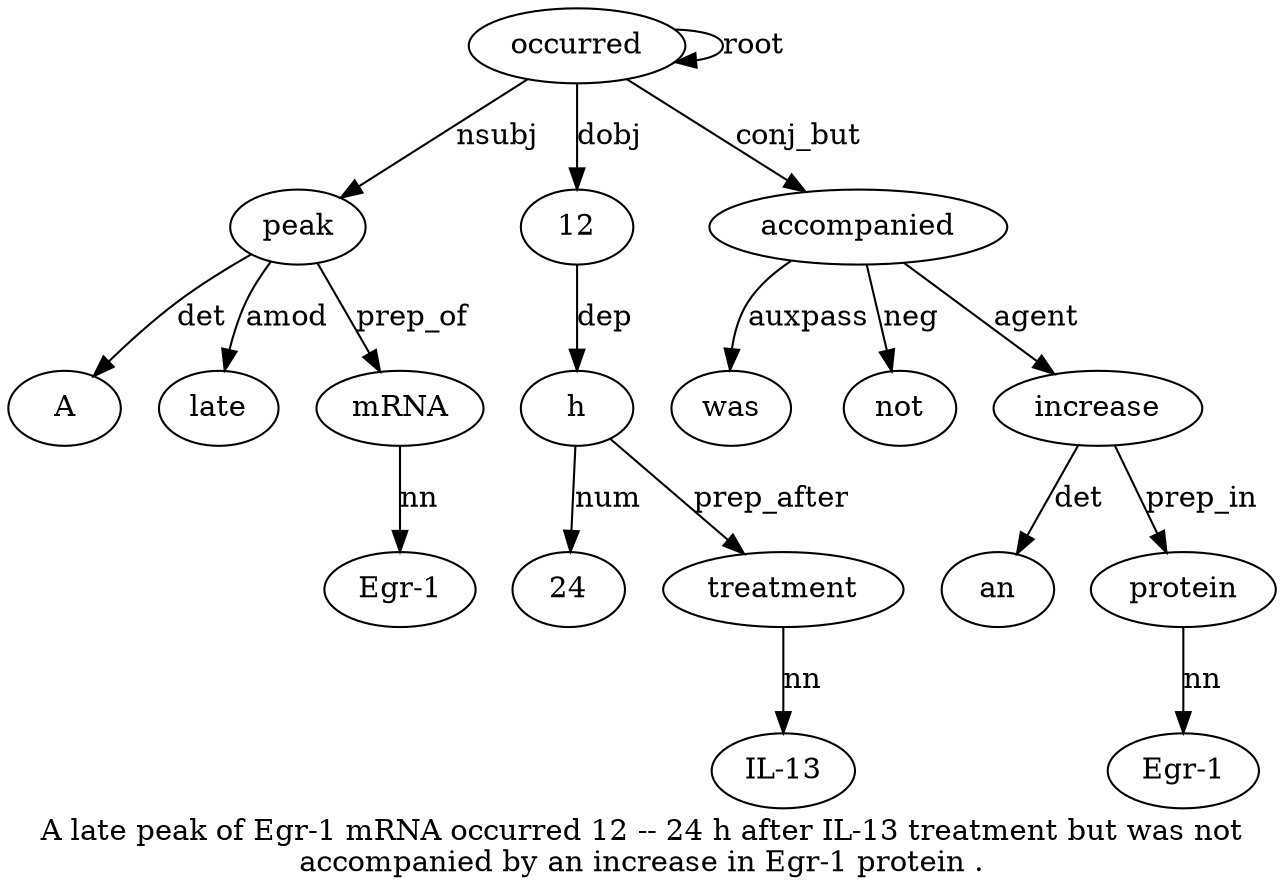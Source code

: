 digraph "A late peak of Egr-1 mRNA occurred 12 -- 24 h after IL-13 treatment but was not accompanied by an increase in Egr-1 protein ." {
label="A late peak of Egr-1 mRNA occurred 12 -- 24 h after IL-13 treatment but was not
accompanied by an increase in Egr-1 protein .";
peak3 [style=filled, fillcolor=white, label=peak];
A1 [style=filled, fillcolor=white, label=A];
peak3 -> A1  [label=det];
late2 [style=filled, fillcolor=white, label=late];
peak3 -> late2  [label=amod];
occurred7 [style=filled, fillcolor=white, label=occurred];
occurred7 -> peak3  [label=nsubj];
mRNA6 [style=filled, fillcolor=white, label=mRNA];
"Egr-15" [style=filled, fillcolor=white, label="Egr-1"];
mRNA6 -> "Egr-15"  [label=nn];
peak3 -> mRNA6  [label=prep_of];
occurred7 -> occurred7  [label=root];
128 [style=filled, fillcolor=white, label=12];
occurred7 -> 128  [label=dobj];
h11 [style=filled, fillcolor=white, label=h];
2410 [style=filled, fillcolor=white, label=24];
h11 -> 2410  [label=num];
128 -> h11  [label=dep];
treatment14 [style=filled, fillcolor=white, label=treatment];
"IL-13" [style=filled, fillcolor=white, label="IL-13"];
treatment14 -> "IL-13"  [label=nn];
h11 -> treatment14  [label=prep_after];
accompanied18 [style=filled, fillcolor=white, label=accompanied];
was16 [style=filled, fillcolor=white, label=was];
accompanied18 -> was16  [label=auxpass];
not17 [style=filled, fillcolor=white, label=not];
accompanied18 -> not17  [label=neg];
occurred7 -> accompanied18  [label=conj_but];
increase21 [style=filled, fillcolor=white, label=increase];
an20 [style=filled, fillcolor=white, label=an];
increase21 -> an20  [label=det];
accompanied18 -> increase21  [label=agent];
protein24 [style=filled, fillcolor=white, label=protein];
"Egr-123" [style=filled, fillcolor=white, label="Egr-1"];
protein24 -> "Egr-123"  [label=nn];
increase21 -> protein24  [label=prep_in];
}
